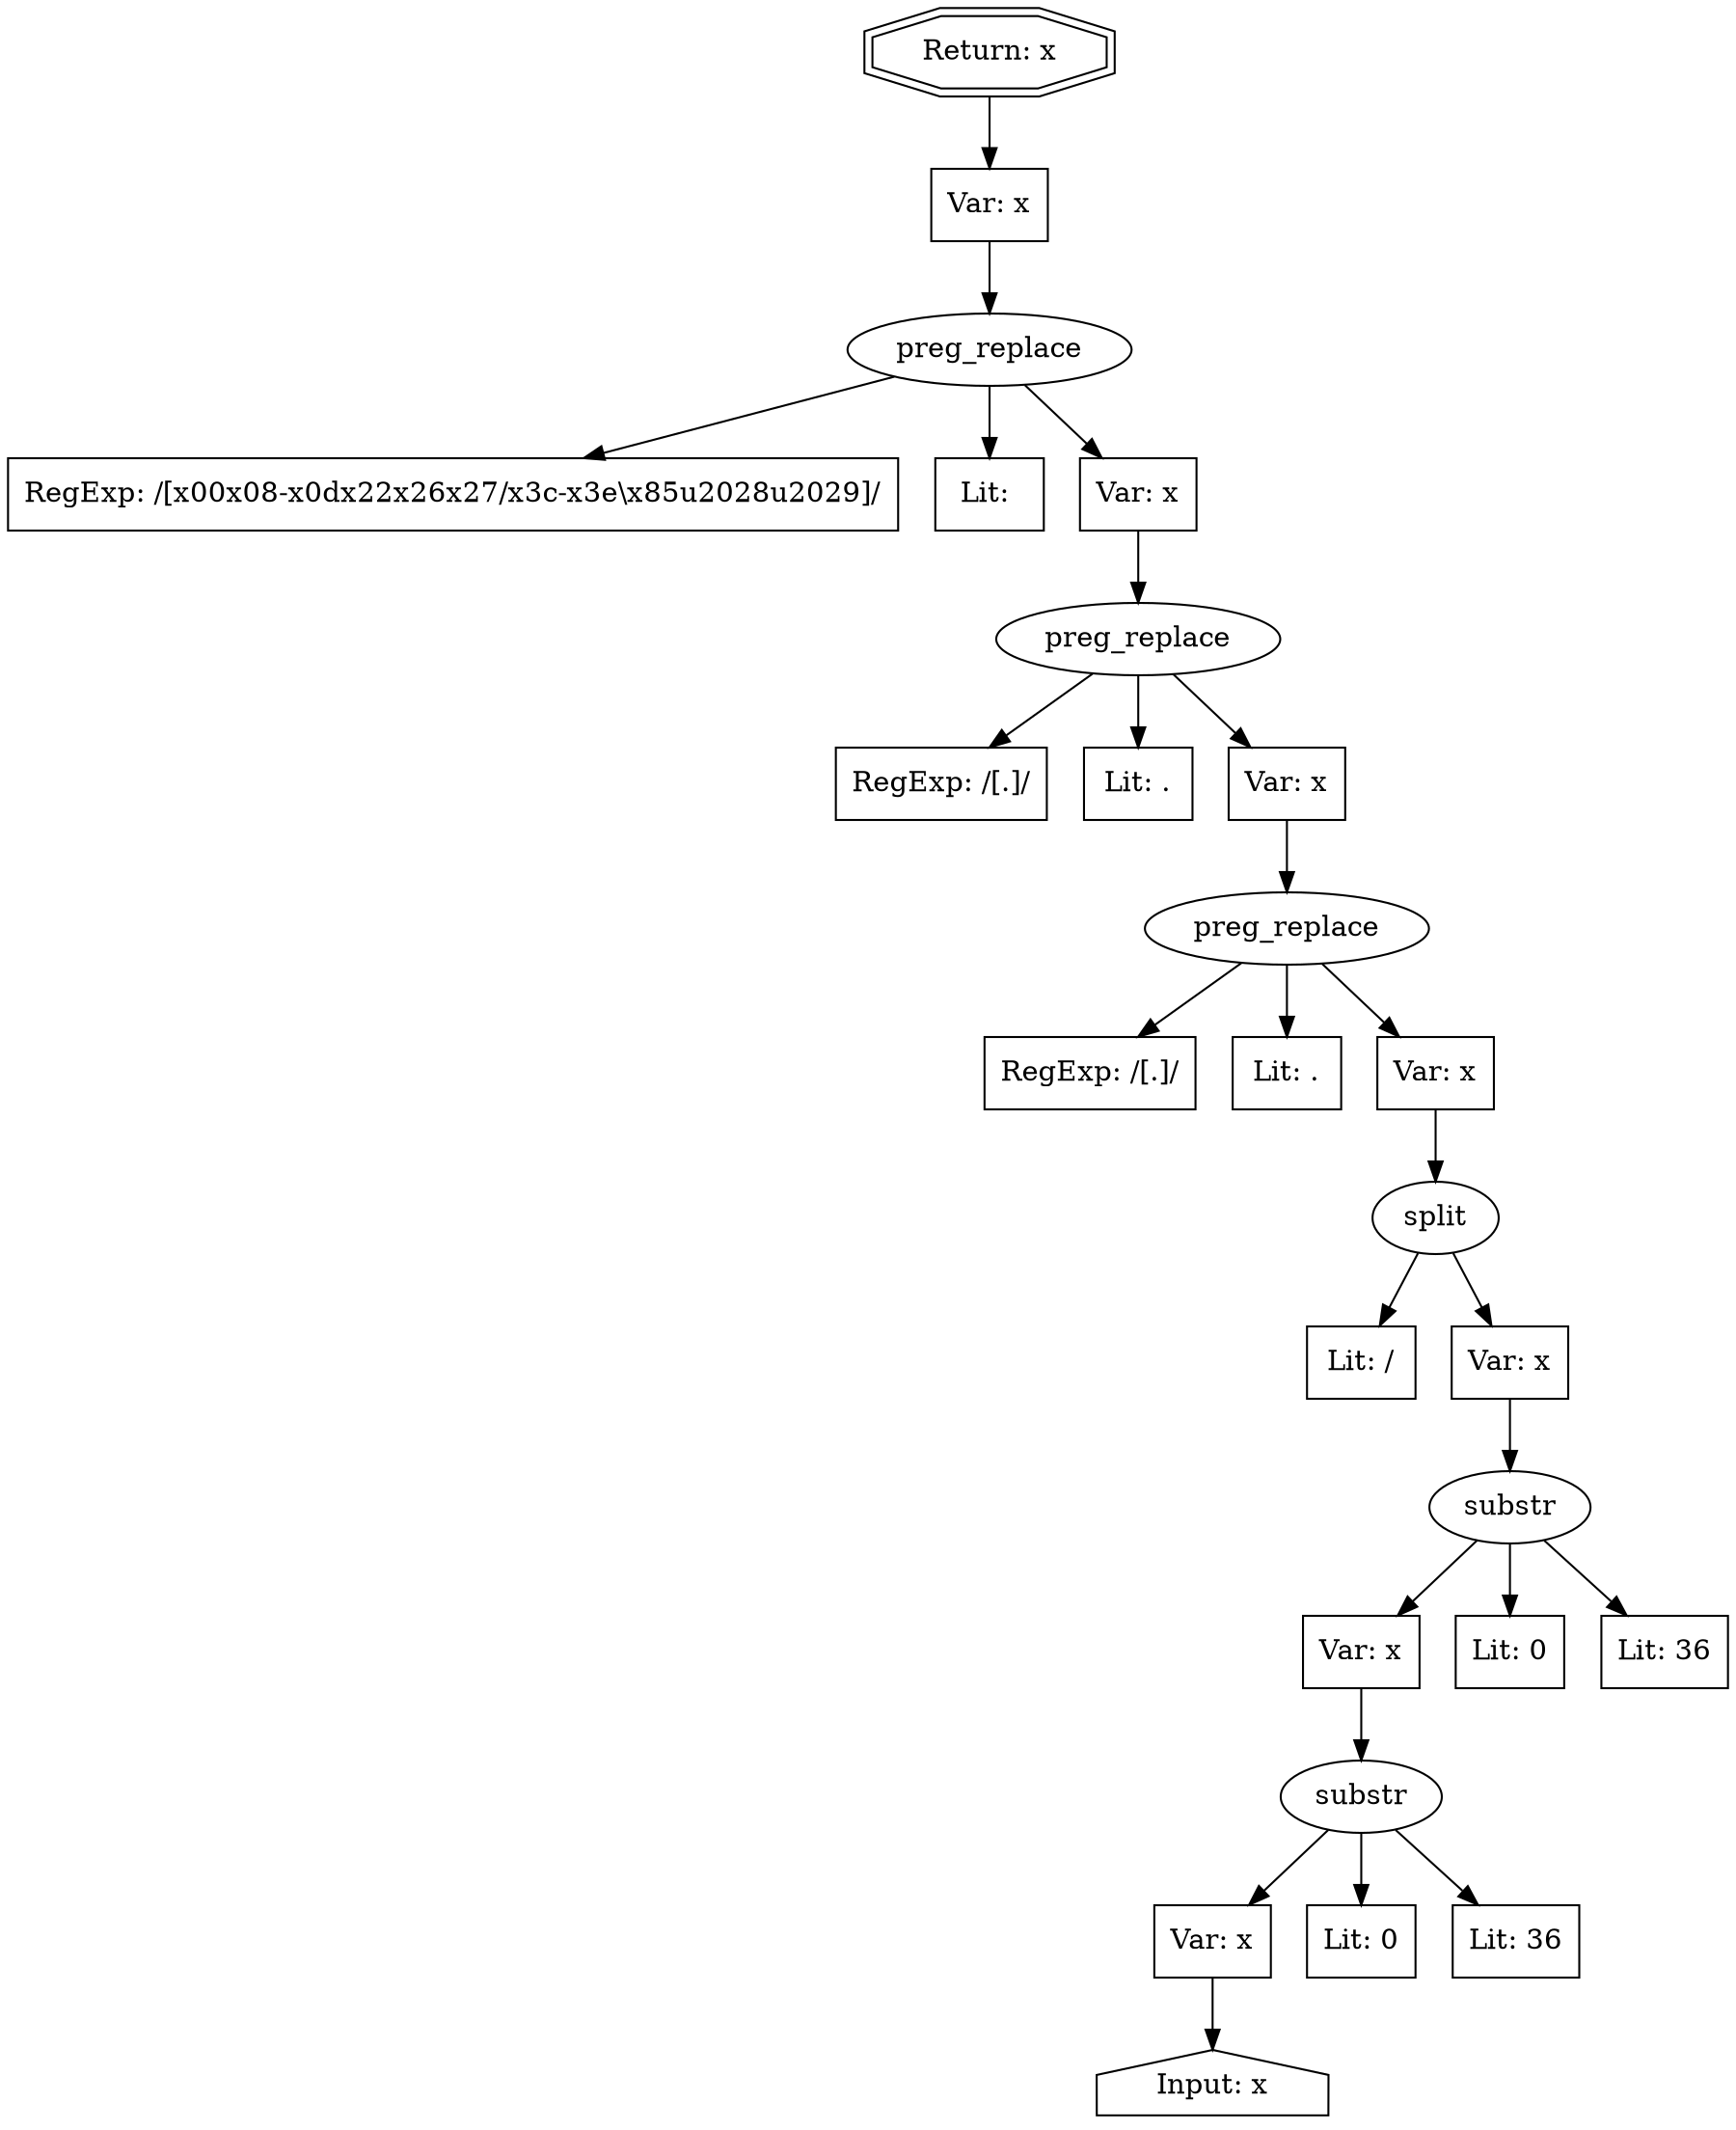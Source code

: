 // Finding: 5e03cd5f-266c-4361-b782-6adf0ec740d6
// Finding.url: https://example21.com/request-information/#";};});taintfoxLog('7dd9d3c979ba4dff9b63396d1e402a69')//
// Finding.parentloc: https://example21.com/request-information/#";};});taintfoxLog('7dd9d3c979ba4dff9b63396d1e402a69')//
// Finding.domain: example21.com
// Finding.base_domain: example21.com
// Finding.source: location.href
// Finding.sink: eval
// Sanitizer.score: 56
// Sanitizer.name: kd[7]
// Sanitizer.location: https://www.example22.com/gtm.js?id=GTM-W5SR4XD - kd[7]:2528:426
// Finding.begin: 122
// Finding.end: 125
// Finding.original_uuid: 08c109c8-a0d5-4ab2-b858-d0650ea6e29d
// Finding.TwentyFiveMillionFlowsId: 1588107044
// Finding.script: https://www.example22.com/gtm.js?id=GTM-W5SR4XD
// Finding.line: 3
// Exploit.uuid: 7dd9d3c9-79ba-4dff-9b63-396d1e402a69
// Exploit.success: false
// Exploit.status: validated
// Exploit.method: C
// Exploit.type: js
// Exploit.token: Literal
// Exploit.content: =; Path=/; Expires=Thu, 01 Jan 1970 00:00:01 GMT;Domain=example21.com
// Exploit.quote_type: None
// Exploit.tag: None
// Exploit.break_out: ";};});
// Exploit.break_in: //
// Exploit.payload: ";};});taintfoxLog(1)//
// Exploit.begin_taint_url: 8
// Exploit.end_taint_url: 11
// Exploit.replace_begin_url: 36
// Exploit.replace_end_url: 36
// Exploit.replace_begin_param: 121
// Exploit.replace_end_param: 121
// Issues.LargestEncodeAttrStringChain: 0
// Issues.LargestTextFragmentEncodeChainLength: 0
// Issues.HasApproximation: true
// Issues.HasMissingImplementation: false
// Issues.HasInfiniteRegexWithFunctionReplacer: false
// Issues.MergedSplitAndJoins: true
// Issues.HasUrlInRhsOfReplace: false
// Issues.HasUrlInLhsOfReplace: false
// Issues.HasCookieValueInLhsOfreplace: false
// Issues.HasCookieValueInRhsOfreplace: false
// Issues.HasCookieValueInMatchPattern: false
// Issues.HasCookieValueInExecPattern: false
// Issues.RemovedLRConcats: false
// Issues.RemovedReplaceArtifacts: false
// Issues.HasUrlInMatchPattern: false
// Issues.HasUrlInExecPattern: false
// Issues.RemovedNOPreplaces: false
// Issues.Known_sanitizer: false
// DepGraph.hash: -1981532357
// DepGraph.sanitizer_hash: 1763349786
// Merged split and join statements 
// Merged split and join statements 
// Approximated Implementation for: replace([\x00\x08-\x0d\x22\x26\x27\/\x3c-\x3e\\\x85\u2028\u2029]/g: 1, s: 0, u: 0, m: 0, i: 0 [escapes(<: 1, >: 1, &: 1, ": 1, ': 1, /: 1, \: 1, =: 1), function_rhs: true], 'function(a){return ud[a]}') - Other Exception: ReferenceError: ud is not defined 
digraph cfg {
n0 [shape=house, label="Input: x"];
n1 [shape=ellipse, label="substr"];
n2 [shape=box, label="Var: x"];
n3 [shape=box, label="Lit: 0"];
n4 [shape=box, label="Lit: 36"];
n5 [shape=ellipse, label="substr"];
n6 [shape=box, label="Var: x"];
n7 [shape=box, label="Lit: 0"];
n8 [shape=box, label="Lit: 36"];
n9 [shape=ellipse, label="split"];
n10 [shape=box, label="Lit: /"];
n11 [shape=box, label="Var: x"];
n12 [shape=ellipse, label="preg_replace"];
n13 [shape=box, label="RegExp: /[.]/"];
n14 [shape=box, label="Lit: ."];
n15 [shape=box, label="Var: x"];
n16 [shape=ellipse, label="preg_replace"];
n17 [shape=box, label="RegExp: /[.]/"];
n18 [shape=box, label="Lit: ."];
n19 [shape=box, label="Var: x"];
n20 [shape=ellipse, label="preg_replace"];
n21 [shape=box, label="RegExp: /[\x00\x08-\x0d\x22\x26\x27\/\x3c-\x3e\\\x85\u2028\u2029]/"];
n22 [shape=box, label="Lit: "];
n23 [shape=box, label="Var: x"];
n24 [shape=box, label="Var: x"];
n25 [shape=doubleoctagon, label="Return: x"];
n2 -> n0;
n1 -> n2;
n1 -> n3;
n1 -> n4;
n6 -> n1;
n5 -> n6;
n5 -> n7;
n5 -> n8;
n11 -> n5;
n9 -> n10;
n9 -> n11;
n15 -> n9;
n12 -> n13;
n12 -> n14;
n12 -> n15;
n19 -> n12;
n16 -> n17;
n16 -> n18;
n16 -> n19;
n23 -> n16;
n20 -> n21;
n20 -> n22;
n20 -> n23;
n24 -> n20;
n25 -> n24;
}